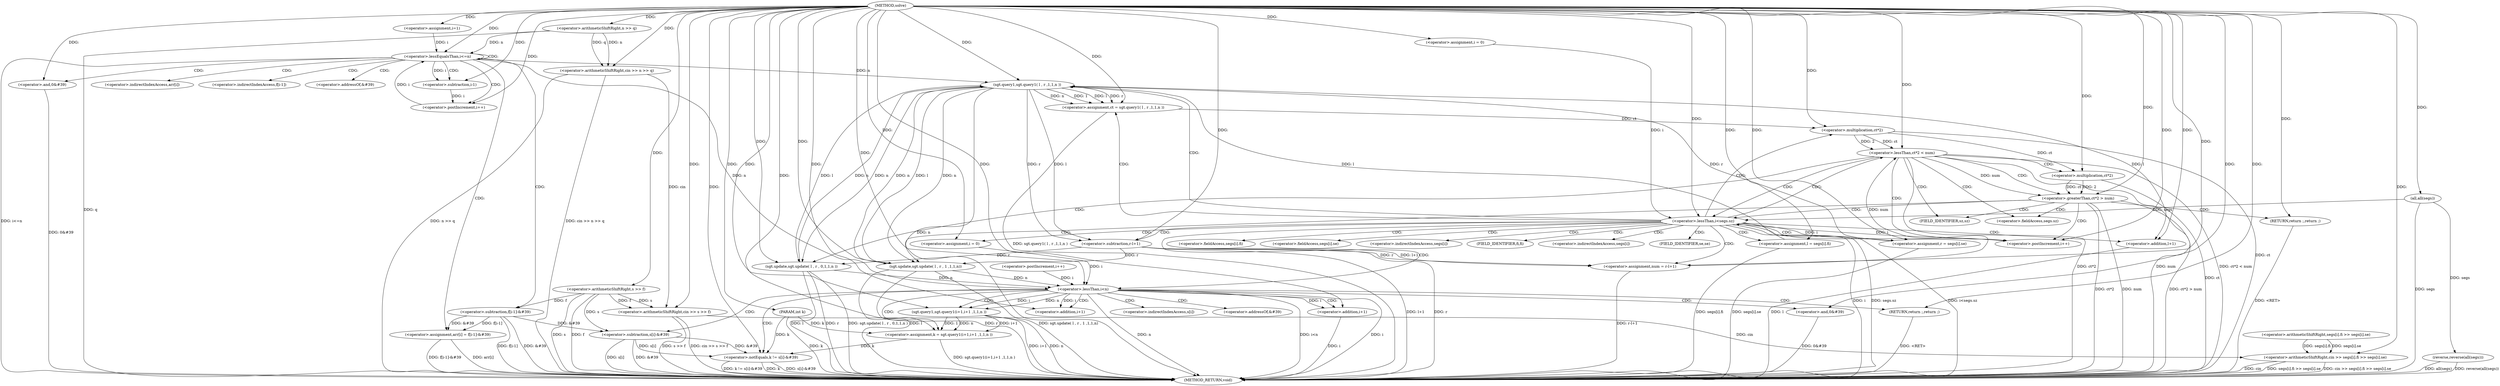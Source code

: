 digraph "solve" {  
"1000659" [label = "(METHOD,solve)" ]
"1000837" [label = "(METHOD_RETURN,void)" ]
"1000660" [label = "(PARAM,int k)" ]
"1000664" [label = "(<operator>.arithmeticShiftRight,cin >> n >> q)" ]
"1000671" [label = "(<operator>.arithmeticShiftRight,cin >> s >> f)" ]
"1000719" [label = "(reverse,reverse(all(segs)))" ]
"1000679" [label = "(<operator>.assignment,i=1)" ]
"1000682" [label = "(<operator>.lessEqualsThan,i<=n)" ]
"1000685" [label = "(<operator>.postIncrement,i++)" ]
"1000706" [label = "(<operator>.arithmeticShiftRight,cin >> segs[i].fi >> segs[i].se)" ]
"1000724" [label = "(<operator>.assignment,i = 0)" ]
"1000727" [label = "(<operator>.lessThan,i<segs.sz)" ]
"1000732" [label = "(<operator>.postIncrement,i++)" ]
"1000802" [label = "(<operator>.assignment,i = 0)" ]
"1000805" [label = "(<operator>.lessThan,i<n)" ]
"1000666" [label = "(<operator>.arithmeticShiftRight,n >> q)" ]
"1000673" [label = "(<operator>.arithmeticShiftRight,s >> f)" ]
"1000688" [label = "(<operator>.assignment,arr[i] = f[i-1]-&#39)" ]
"1000700" [label = "(<operator>.and,0&#39)" ]
"1000720" [label = "(all,all(segs))" ]
"1000736" [label = "(<operator>.assignment,l = segs[i].fi)" ]
"1000744" [label = "(<operator>.assignment,r = segs[i].se)" ]
"1000752" [label = "(<operator>.assignment,ct = sgt.query1( l , r ,1,1,n ))" ]
"1000761" [label = "(<operator>.assignment,num = r-l+1)" ]
"1000808" [label = "(<operator>.postIncrement,i++)" ]
"1000812" [label = "(<operator>.assignment,k = sgt.query1(i+1,i+1 ,1,1,n ))" ]
"1000824" [label = "(<operator>.notEquals,k != s[i]-&#39)" ]
"1000832" [label = "(<operator>.and,0&#39)" ]
"1000708" [label = "(<operator>.arithmeticShiftRight,segs[i].fi >> segs[i].se)" ]
"1000769" [label = "(<operator>.lessThan,ct*2 < num)" ]
"1000836" [label = "(RETURN,return ;,return ;)" ]
"1000692" [label = "(<operator>.subtraction,f[i-1]-&#39)" ]
"1000754" [label = "(sgt.query1,sgt.query1( l , r ,1,1,n ))" ]
"1000763" [label = "(<operator>.subtraction,r-l+1)" ]
"1000775" [label = "(sgt.update,sgt.update( l , r , 0,1,1,n ))" ]
"1000814" [label = "(sgt.query1,sgt.query1(i+1,i+1 ,1,1,n ))" ]
"1000826" [label = "(<operator>.subtraction,s[i]-&#39)" ]
"1000765" [label = "(<operator>.addition,l+1)" ]
"1000770" [label = "(<operator>.multiplication,ct*2)" ]
"1000784" [label = "(<operator>.greaterThan,ct*2 > num)" ]
"1000815" [label = "(<operator>.addition,i+1)" ]
"1000818" [label = "(<operator>.addition,i+1)" ]
"1000695" [label = "(<operator>.subtraction,i-1)" ]
"1000790" [label = "(sgt.update,sgt.update( l , r , 1 ,1,1,n))" ]
"1000785" [label = "(<operator>.multiplication,ct*2)" ]
"1000799" [label = "(RETURN,return ;,return ;)" ]
"1000729" [label = "(<operator>.fieldAccess,segs.sz)" ]
"1000689" [label = "(<operator>.indirectIndexAccess,arr[i])" ]
"1000731" [label = "(FIELD_IDENTIFIER,sz,sz)" ]
"1000738" [label = "(<operator>.fieldAccess,segs[i].fi)" ]
"1000746" [label = "(<operator>.fieldAccess,segs[i].se)" ]
"1000693" [label = "(<operator>.indirectIndexAccess,f[i-1])" ]
"1000698" [label = "(<operator>.addressOf,&#39)" ]
"1000739" [label = "(<operator>.indirectIndexAccess,segs[i])" ]
"1000742" [label = "(FIELD_IDENTIFIER,fi,fi)" ]
"1000747" [label = "(<operator>.indirectIndexAccess,segs[i])" ]
"1000750" [label = "(FIELD_IDENTIFIER,se,se)" ]
"1000827" [label = "(<operator>.indirectIndexAccess,s[i])" ]
"1000830" [label = "(<operator>.addressOf,&#39)" ]
  "1000660" -> "1000837"  [ label = "DDG: k"] 
  "1000666" -> "1000837"  [ label = "DDG: q"] 
  "1000664" -> "1000837"  [ label = "DDG: n >> q"] 
  "1000664" -> "1000837"  [ label = "DDG: cin >> n >> q"] 
  "1000673" -> "1000837"  [ label = "DDG: s"] 
  "1000673" -> "1000837"  [ label = "DDG: f"] 
  "1000671" -> "1000837"  [ label = "DDG: s >> f"] 
  "1000671" -> "1000837"  [ label = "DDG: cin >> s >> f"] 
  "1000682" -> "1000837"  [ label = "DDG: i<=n"] 
  "1000706" -> "1000837"  [ label = "DDG: cin"] 
  "1000706" -> "1000837"  [ label = "DDG: segs[i].fi >> segs[i].se"] 
  "1000706" -> "1000837"  [ label = "DDG: cin >> segs[i].fi >> segs[i].se"] 
  "1000720" -> "1000837"  [ label = "DDG: segs"] 
  "1000719" -> "1000837"  [ label = "DDG: all(segs)"] 
  "1000719" -> "1000837"  [ label = "DDG: reverse(all(segs))"] 
  "1000727" -> "1000837"  [ label = "DDG: i"] 
  "1000727" -> "1000837"  [ label = "DDG: segs.sz"] 
  "1000727" -> "1000837"  [ label = "DDG: i<segs.sz"] 
  "1000805" -> "1000837"  [ label = "DDG: i"] 
  "1000805" -> "1000837"  [ label = "DDG: n"] 
  "1000805" -> "1000837"  [ label = "DDG: i<n"] 
  "1000814" -> "1000837"  [ label = "DDG: i+1"] 
  "1000818" -> "1000837"  [ label = "DDG: i"] 
  "1000814" -> "1000837"  [ label = "DDG: n"] 
  "1000812" -> "1000837"  [ label = "DDG: sgt.query1(i+1,i+1 ,1,1,n )"] 
  "1000824" -> "1000837"  [ label = "DDG: k"] 
  "1000826" -> "1000837"  [ label = "DDG: s[i]"] 
  "1000826" -> "1000837"  [ label = "DDG: &#39"] 
  "1000824" -> "1000837"  [ label = "DDG: s[i]-&#39"] 
  "1000824" -> "1000837"  [ label = "DDG: k != s[i]-&#39"] 
  "1000832" -> "1000837"  [ label = "DDG: 0&#39"] 
  "1000736" -> "1000837"  [ label = "DDG: segs[i].fi"] 
  "1000744" -> "1000837"  [ label = "DDG: segs[i].se"] 
  "1000754" -> "1000837"  [ label = "DDG: n"] 
  "1000752" -> "1000837"  [ label = "DDG: sgt.query1( l , r ,1,1,n )"] 
  "1000763" -> "1000837"  [ label = "DDG: r"] 
  "1000765" -> "1000837"  [ label = "DDG: l"] 
  "1000763" -> "1000837"  [ label = "DDG: l+1"] 
  "1000761" -> "1000837"  [ label = "DDG: r-l+1"] 
  "1000770" -> "1000837"  [ label = "DDG: ct"] 
  "1000769" -> "1000837"  [ label = "DDG: ct*2"] 
  "1000769" -> "1000837"  [ label = "DDG: num"] 
  "1000769" -> "1000837"  [ label = "DDG: ct*2 < num"] 
  "1000785" -> "1000837"  [ label = "DDG: ct"] 
  "1000784" -> "1000837"  [ label = "DDG: ct*2"] 
  "1000784" -> "1000837"  [ label = "DDG: num"] 
  "1000784" -> "1000837"  [ label = "DDG: ct*2 > num"] 
  "1000790" -> "1000837"  [ label = "DDG: l"] 
  "1000790" -> "1000837"  [ label = "DDG: r"] 
  "1000790" -> "1000837"  [ label = "DDG: sgt.update( l , r , 1 ,1,1,n)"] 
  "1000775" -> "1000837"  [ label = "DDG: l"] 
  "1000775" -> "1000837"  [ label = "DDG: r"] 
  "1000775" -> "1000837"  [ label = "DDG: sgt.update( l , r , 0,1,1,n )"] 
  "1000688" -> "1000837"  [ label = "DDG: arr[i]"] 
  "1000692" -> "1000837"  [ label = "DDG: f[i-1]"] 
  "1000692" -> "1000837"  [ label = "DDG: &#39"] 
  "1000688" -> "1000837"  [ label = "DDG: f[i-1]-&#39"] 
  "1000700" -> "1000837"  [ label = "DDG: 0&#39"] 
  "1000799" -> "1000837"  [ label = "DDG: <RET>"] 
  "1000836" -> "1000837"  [ label = "DDG: <RET>"] 
  "1000659" -> "1000660"  [ label = "DDG: "] 
  "1000659" -> "1000664"  [ label = "DDG: "] 
  "1000666" -> "1000664"  [ label = "DDG: q"] 
  "1000666" -> "1000664"  [ label = "DDG: n"] 
  "1000664" -> "1000671"  [ label = "DDG: cin"] 
  "1000659" -> "1000671"  [ label = "DDG: "] 
  "1000673" -> "1000671"  [ label = "DDG: s"] 
  "1000673" -> "1000671"  [ label = "DDG: f"] 
  "1000659" -> "1000679"  [ label = "DDG: "] 
  "1000720" -> "1000719"  [ label = "DDG: segs"] 
  "1000659" -> "1000724"  [ label = "DDG: "] 
  "1000659" -> "1000802"  [ label = "DDG: "] 
  "1000659" -> "1000666"  [ label = "DDG: "] 
  "1000659" -> "1000673"  [ label = "DDG: "] 
  "1000679" -> "1000682"  [ label = "DDG: i"] 
  "1000685" -> "1000682"  [ label = "DDG: i"] 
  "1000659" -> "1000682"  [ label = "DDG: "] 
  "1000666" -> "1000682"  [ label = "DDG: n"] 
  "1000695" -> "1000685"  [ label = "DDG: i"] 
  "1000659" -> "1000685"  [ label = "DDG: "] 
  "1000692" -> "1000688"  [ label = "DDG: f[i-1]"] 
  "1000692" -> "1000688"  [ label = "DDG: &#39"] 
  "1000671" -> "1000706"  [ label = "DDG: cin"] 
  "1000659" -> "1000706"  [ label = "DDG: "] 
  "1000708" -> "1000706"  [ label = "DDG: segs[i].se"] 
  "1000708" -> "1000706"  [ label = "DDG: segs[i].fi"] 
  "1000659" -> "1000720"  [ label = "DDG: "] 
  "1000724" -> "1000727"  [ label = "DDG: i"] 
  "1000732" -> "1000727"  [ label = "DDG: i"] 
  "1000659" -> "1000727"  [ label = "DDG: "] 
  "1000720" -> "1000727"  [ label = "DDG: segs"] 
  "1000727" -> "1000732"  [ label = "DDG: i"] 
  "1000659" -> "1000732"  [ label = "DDG: "] 
  "1000754" -> "1000752"  [ label = "DDG: 1"] 
  "1000754" -> "1000752"  [ label = "DDG: l"] 
  "1000754" -> "1000752"  [ label = "DDG: r"] 
  "1000754" -> "1000752"  [ label = "DDG: n"] 
  "1000763" -> "1000761"  [ label = "DDG: l+1"] 
  "1000763" -> "1000761"  [ label = "DDG: r"] 
  "1000802" -> "1000805"  [ label = "DDG: i"] 
  "1000808" -> "1000805"  [ label = "DDG: i"] 
  "1000659" -> "1000805"  [ label = "DDG: "] 
  "1000682" -> "1000805"  [ label = "DDG: n"] 
  "1000790" -> "1000805"  [ label = "DDG: n"] 
  "1000775" -> "1000805"  [ label = "DDG: n"] 
  "1000814" -> "1000812"  [ label = "DDG: i+1"] 
  "1000814" -> "1000812"  [ label = "DDG: 1"] 
  "1000814" -> "1000812"  [ label = "DDG: n"] 
  "1000659" -> "1000700"  [ label = "DDG: "] 
  "1000659" -> "1000736"  [ label = "DDG: "] 
  "1000659" -> "1000744"  [ label = "DDG: "] 
  "1000659" -> "1000752"  [ label = "DDG: "] 
  "1000659" -> "1000761"  [ label = "DDG: "] 
  "1000660" -> "1000812"  [ label = "DDG: k"] 
  "1000659" -> "1000812"  [ label = "DDG: "] 
  "1000812" -> "1000824"  [ label = "DDG: k"] 
  "1000660" -> "1000824"  [ label = "DDG: k"] 
  "1000659" -> "1000824"  [ label = "DDG: "] 
  "1000826" -> "1000824"  [ label = "DDG: s[i]"] 
  "1000826" -> "1000824"  [ label = "DDG: &#39"] 
  "1000659" -> "1000832"  [ label = "DDG: "] 
  "1000659" -> "1000836"  [ label = "DDG: "] 
  "1000673" -> "1000692"  [ label = "DDG: f"] 
  "1000736" -> "1000754"  [ label = "DDG: l"] 
  "1000659" -> "1000754"  [ label = "DDG: "] 
  "1000744" -> "1000754"  [ label = "DDG: r"] 
  "1000682" -> "1000754"  [ label = "DDG: n"] 
  "1000790" -> "1000754"  [ label = "DDG: n"] 
  "1000775" -> "1000754"  [ label = "DDG: n"] 
  "1000754" -> "1000763"  [ label = "DDG: r"] 
  "1000659" -> "1000763"  [ label = "DDG: "] 
  "1000754" -> "1000763"  [ label = "DDG: l"] 
  "1000770" -> "1000769"  [ label = "DDG: 2"] 
  "1000770" -> "1000769"  [ label = "DDG: ct"] 
  "1000761" -> "1000769"  [ label = "DDG: num"] 
  "1000659" -> "1000769"  [ label = "DDG: "] 
  "1000659" -> "1000814"  [ label = "DDG: "] 
  "1000805" -> "1000814"  [ label = "DDG: i"] 
  "1000805" -> "1000814"  [ label = "DDG: n"] 
  "1000673" -> "1000826"  [ label = "DDG: s"] 
  "1000692" -> "1000826"  [ label = "DDG: &#39"] 
  "1000754" -> "1000765"  [ label = "DDG: l"] 
  "1000659" -> "1000765"  [ label = "DDG: "] 
  "1000752" -> "1000770"  [ label = "DDG: ct"] 
  "1000659" -> "1000770"  [ label = "DDG: "] 
  "1000659" -> "1000775"  [ label = "DDG: "] 
  "1000754" -> "1000775"  [ label = "DDG: l"] 
  "1000763" -> "1000775"  [ label = "DDG: r"] 
  "1000754" -> "1000775"  [ label = "DDG: n"] 
  "1000805" -> "1000815"  [ label = "DDG: i"] 
  "1000659" -> "1000815"  [ label = "DDG: "] 
  "1000659" -> "1000818"  [ label = "DDG: "] 
  "1000805" -> "1000818"  [ label = "DDG: i"] 
  "1000682" -> "1000695"  [ label = "DDG: i"] 
  "1000659" -> "1000695"  [ label = "DDG: "] 
  "1000785" -> "1000784"  [ label = "DDG: 2"] 
  "1000785" -> "1000784"  [ label = "DDG: ct"] 
  "1000769" -> "1000784"  [ label = "DDG: num"] 
  "1000659" -> "1000784"  [ label = "DDG: "] 
  "1000770" -> "1000785"  [ label = "DDG: ct"] 
  "1000659" -> "1000785"  [ label = "DDG: "] 
  "1000659" -> "1000790"  [ label = "DDG: "] 
  "1000754" -> "1000790"  [ label = "DDG: l"] 
  "1000763" -> "1000790"  [ label = "DDG: r"] 
  "1000754" -> "1000790"  [ label = "DDG: n"] 
  "1000659" -> "1000799"  [ label = "DDG: "] 
  "1000682" -> "1000688"  [ label = "CDG: "] 
  "1000682" -> "1000692"  [ label = "CDG: "] 
  "1000682" -> "1000689"  [ label = "CDG: "] 
  "1000682" -> "1000682"  [ label = "CDG: "] 
  "1000682" -> "1000693"  [ label = "CDG: "] 
  "1000682" -> "1000695"  [ label = "CDG: "] 
  "1000682" -> "1000685"  [ label = "CDG: "] 
  "1000682" -> "1000698"  [ label = "CDG: "] 
  "1000682" -> "1000700"  [ label = "CDG: "] 
  "1000727" -> "1000738"  [ label = "CDG: "] 
  "1000727" -> "1000765"  [ label = "CDG: "] 
  "1000727" -> "1000802"  [ label = "CDG: "] 
  "1000727" -> "1000736"  [ label = "CDG: "] 
  "1000727" -> "1000761"  [ label = "CDG: "] 
  "1000727" -> "1000770"  [ label = "CDG: "] 
  "1000727" -> "1000754"  [ label = "CDG: "] 
  "1000727" -> "1000746"  [ label = "CDG: "] 
  "1000727" -> "1000747"  [ label = "CDG: "] 
  "1000727" -> "1000744"  [ label = "CDG: "] 
  "1000727" -> "1000742"  [ label = "CDG: "] 
  "1000727" -> "1000752"  [ label = "CDG: "] 
  "1000727" -> "1000739"  [ label = "CDG: "] 
  "1000727" -> "1000750"  [ label = "CDG: "] 
  "1000727" -> "1000769"  [ label = "CDG: "] 
  "1000727" -> "1000805"  [ label = "CDG: "] 
  "1000727" -> "1000763"  [ label = "CDG: "] 
  "1000805" -> "1000815"  [ label = "CDG: "] 
  "1000805" -> "1000832"  [ label = "CDG: "] 
  "1000805" -> "1000830"  [ label = "CDG: "] 
  "1000805" -> "1000827"  [ label = "CDG: "] 
  "1000805" -> "1000818"  [ label = "CDG: "] 
  "1000805" -> "1000812"  [ label = "CDG: "] 
  "1000805" -> "1000814"  [ label = "CDG: "] 
  "1000805" -> "1000836"  [ label = "CDG: "] 
  "1000805" -> "1000824"  [ label = "CDG: "] 
  "1000805" -> "1000826"  [ label = "CDG: "] 
  "1000769" -> "1000785"  [ label = "CDG: "] 
  "1000769" -> "1000731"  [ label = "CDG: "] 
  "1000769" -> "1000784"  [ label = "CDG: "] 
  "1000769" -> "1000775"  [ label = "CDG: "] 
  "1000769" -> "1000727"  [ label = "CDG: "] 
  "1000769" -> "1000729"  [ label = "CDG: "] 
  "1000769" -> "1000732"  [ label = "CDG: "] 
  "1000784" -> "1000799"  [ label = "CDG: "] 
  "1000784" -> "1000731"  [ label = "CDG: "] 
  "1000784" -> "1000727"  [ label = "CDG: "] 
  "1000784" -> "1000790"  [ label = "CDG: "] 
  "1000784" -> "1000729"  [ label = "CDG: "] 
  "1000784" -> "1000732"  [ label = "CDG: "] 
}
